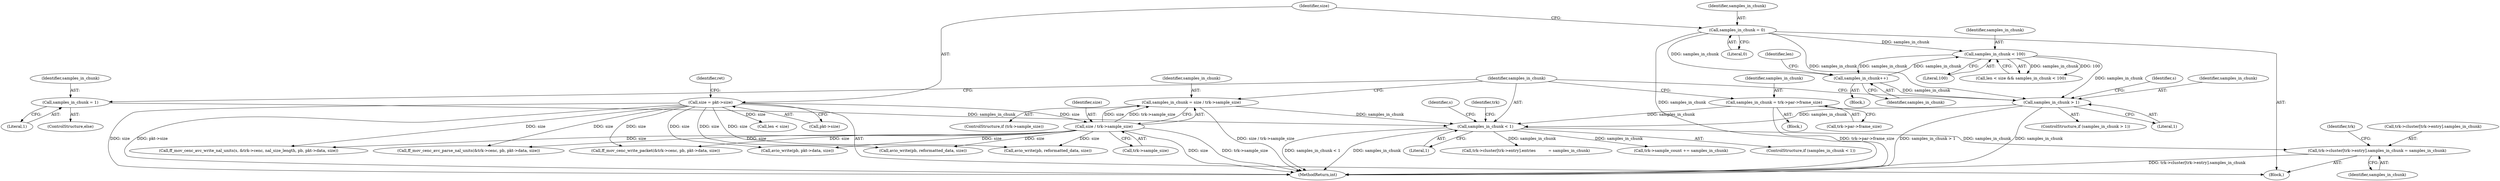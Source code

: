 digraph "0_FFmpeg_3a2d21bc5f97aa0161db3ae731fc2732be6108b8@array" {
"1000857" [label="(Call,trk->cluster[trk->entry].samples_in_chunk = samples_in_chunk)"];
"1000364" [label="(Call,samples_in_chunk < 1)"];
"1000360" [label="(Call,samples_in_chunk = 1)"];
"1000315" [label="(Call,samples_in_chunk > 1)"];
"1000295" [label="(Call,samples_in_chunk < 100)"];
"1000312" [label="(Call,samples_in_chunk++)"];
"1000147" [label="(Call,samples_in_chunk = 0)"];
"1000352" [label="(Call,samples_in_chunk = size / trk->sample_size)"];
"1000354" [label="(Call,size / trk->sample_size)"];
"1000151" [label="(Call,size = pkt->size)"];
"1000340" [label="(Call,samples_in_chunk = trk->par->frame_size)"];
"1000365" [label="(Identifier,samples_in_chunk)"];
"1000369" [label="(Identifier,s)"];
"1000531" [label="(Call,avio_write(pb, reformatted_data, size))"];
"1000320" [label="(Identifier,s)"];
"1000296" [label="(Identifier,samples_in_chunk)"];
"1000354" [label="(Call,size / trk->sample_size)"];
"1000363" [label="(ControlStructure,if (samples_in_chunk < 1))"];
"1000315" [label="(Call,samples_in_chunk > 1)"];
"1000314" [label="(ControlStructure,if (samples_in_chunk > 1))"];
"1000353" [label="(Identifier,samples_in_chunk)"];
"1000348" [label="(ControlStructure,if (trk->sample_size))"];
"1000316" [label="(Identifier,samples_in_chunk)"];
"1000153" [label="(Call,pkt->size)"];
"1001466" [label="(MethodReturn,int)"];
"1000312" [label="(Call,samples_in_chunk++)"];
"1000359" [label="(ControlStructure,else)"];
"1000630" [label="(Call,avio_write(pb, reformatted_data, size))"];
"1000151" [label="(Call,size = pkt->size)"];
"1000317" [label="(Literal,1)"];
"1000857" [label="(Call,trk->cluster[trk->entry].samples_in_chunk = samples_in_chunk)"];
"1000147" [label="(Call,samples_in_chunk = 0)"];
"1000355" [label="(Identifier,size)"];
"1000356" [label="(Call,trk->sample_size)"];
"1000858" [label="(Call,trk->cluster[trk->entry].samples_in_chunk)"];
"1000715" [label="(Call,ff_mov_cenc_avc_write_nal_units(s, &trk->cenc, nal_size_length, pb, pkt->data, size))"];
"1000378" [label="(Identifier,trk)"];
"1000546" [label="(Call,ff_mov_cenc_avc_parse_nal_units(&trk->cenc, pb, pkt->data, size))"];
"1000297" [label="(Literal,100)"];
"1000366" [label="(Literal,1)"];
"1000313" [label="(Identifier,samples_in_chunk)"];
"1000340" [label="(Call,samples_in_chunk = trk->par->frame_size)"];
"1000298" [label="(Block,)"];
"1000149" [label="(Literal,0)"];
"1000731" [label="(Call,ff_mov_cenc_write_packet(&trk->cenc, pb, pkt->data, size))"];
"1000747" [label="(Call,avio_write(pb, pkt->data, size))"];
"1000364" [label="(Call,samples_in_chunk < 1)"];
"1000339" [label="(Block,)"];
"1000152" [label="(Identifier,size)"];
"1000342" [label="(Call,trk->par->frame_size)"];
"1000292" [label="(Call,len < size)"];
"1000341" [label="(Identifier,samples_in_chunk)"];
"1000158" [label="(Identifier,ret)"];
"1000116" [label="(Block,)"];
"1000360" [label="(Call,samples_in_chunk = 1)"];
"1000295" [label="(Call,samples_in_chunk < 100)"];
"1000148" [label="(Identifier,samples_in_chunk)"];
"1000867" [label="(Identifier,samples_in_chunk)"];
"1000352" [label="(Call,samples_in_chunk = size / trk->sample_size)"];
"1000890" [label="(Call,trk->cluster[trk->entry].entries          = samples_in_chunk)"];
"1001425" [label="(Call,trk->sample_count += samples_in_chunk)"];
"1000361" [label="(Identifier,samples_in_chunk)"];
"1000291" [label="(Call,len < size && samples_in_chunk < 100)"];
"1000872" [label="(Identifier,trk)"];
"1000362" [label="(Literal,1)"];
"1000293" [label="(Identifier,len)"];
"1000857" -> "1000116"  [label="AST: "];
"1000857" -> "1000867"  [label="CFG: "];
"1000858" -> "1000857"  [label="AST: "];
"1000867" -> "1000857"  [label="AST: "];
"1000872" -> "1000857"  [label="CFG: "];
"1000857" -> "1001466"  [label="DDG: trk->cluster[trk->entry].samples_in_chunk"];
"1000364" -> "1000857"  [label="DDG: samples_in_chunk"];
"1000364" -> "1000363"  [label="AST: "];
"1000364" -> "1000366"  [label="CFG: "];
"1000365" -> "1000364"  [label="AST: "];
"1000366" -> "1000364"  [label="AST: "];
"1000369" -> "1000364"  [label="CFG: "];
"1000378" -> "1000364"  [label="CFG: "];
"1000364" -> "1001466"  [label="DDG: samples_in_chunk"];
"1000364" -> "1001466"  [label="DDG: samples_in_chunk < 1"];
"1000360" -> "1000364"  [label="DDG: samples_in_chunk"];
"1000315" -> "1000364"  [label="DDG: samples_in_chunk"];
"1000352" -> "1000364"  [label="DDG: samples_in_chunk"];
"1000340" -> "1000364"  [label="DDG: samples_in_chunk"];
"1000364" -> "1000890"  [label="DDG: samples_in_chunk"];
"1000364" -> "1001425"  [label="DDG: samples_in_chunk"];
"1000360" -> "1000359"  [label="AST: "];
"1000360" -> "1000362"  [label="CFG: "];
"1000361" -> "1000360"  [label="AST: "];
"1000362" -> "1000360"  [label="AST: "];
"1000365" -> "1000360"  [label="CFG: "];
"1000315" -> "1000314"  [label="AST: "];
"1000315" -> "1000317"  [label="CFG: "];
"1000316" -> "1000315"  [label="AST: "];
"1000317" -> "1000315"  [label="AST: "];
"1000320" -> "1000315"  [label="CFG: "];
"1000365" -> "1000315"  [label="CFG: "];
"1000315" -> "1001466"  [label="DDG: samples_in_chunk > 1"];
"1000315" -> "1001466"  [label="DDG: samples_in_chunk"];
"1000295" -> "1000315"  [label="DDG: samples_in_chunk"];
"1000312" -> "1000315"  [label="DDG: samples_in_chunk"];
"1000147" -> "1000315"  [label="DDG: samples_in_chunk"];
"1000295" -> "1000291"  [label="AST: "];
"1000295" -> "1000297"  [label="CFG: "];
"1000296" -> "1000295"  [label="AST: "];
"1000297" -> "1000295"  [label="AST: "];
"1000291" -> "1000295"  [label="CFG: "];
"1000295" -> "1000291"  [label="DDG: samples_in_chunk"];
"1000295" -> "1000291"  [label="DDG: 100"];
"1000312" -> "1000295"  [label="DDG: samples_in_chunk"];
"1000147" -> "1000295"  [label="DDG: samples_in_chunk"];
"1000295" -> "1000312"  [label="DDG: samples_in_chunk"];
"1000312" -> "1000298"  [label="AST: "];
"1000312" -> "1000313"  [label="CFG: "];
"1000313" -> "1000312"  [label="AST: "];
"1000293" -> "1000312"  [label="CFG: "];
"1000147" -> "1000312"  [label="DDG: samples_in_chunk"];
"1000147" -> "1000116"  [label="AST: "];
"1000147" -> "1000149"  [label="CFG: "];
"1000148" -> "1000147"  [label="AST: "];
"1000149" -> "1000147"  [label="AST: "];
"1000152" -> "1000147"  [label="CFG: "];
"1000147" -> "1001466"  [label="DDG: samples_in_chunk"];
"1000352" -> "1000348"  [label="AST: "];
"1000352" -> "1000354"  [label="CFG: "];
"1000353" -> "1000352"  [label="AST: "];
"1000354" -> "1000352"  [label="AST: "];
"1000365" -> "1000352"  [label="CFG: "];
"1000352" -> "1001466"  [label="DDG: size / trk->sample_size"];
"1000354" -> "1000352"  [label="DDG: size"];
"1000354" -> "1000352"  [label="DDG: trk->sample_size"];
"1000354" -> "1000356"  [label="CFG: "];
"1000355" -> "1000354"  [label="AST: "];
"1000356" -> "1000354"  [label="AST: "];
"1000354" -> "1001466"  [label="DDG: trk->sample_size"];
"1000354" -> "1001466"  [label="DDG: size"];
"1000151" -> "1000354"  [label="DDG: size"];
"1000354" -> "1000531"  [label="DDG: size"];
"1000354" -> "1000546"  [label="DDG: size"];
"1000354" -> "1000630"  [label="DDG: size"];
"1000354" -> "1000715"  [label="DDG: size"];
"1000354" -> "1000731"  [label="DDG: size"];
"1000354" -> "1000747"  [label="DDG: size"];
"1000151" -> "1000116"  [label="AST: "];
"1000151" -> "1000153"  [label="CFG: "];
"1000152" -> "1000151"  [label="AST: "];
"1000153" -> "1000151"  [label="AST: "];
"1000158" -> "1000151"  [label="CFG: "];
"1000151" -> "1001466"  [label="DDG: size"];
"1000151" -> "1001466"  [label="DDG: pkt->size"];
"1000151" -> "1000292"  [label="DDG: size"];
"1000151" -> "1000531"  [label="DDG: size"];
"1000151" -> "1000546"  [label="DDG: size"];
"1000151" -> "1000630"  [label="DDG: size"];
"1000151" -> "1000715"  [label="DDG: size"];
"1000151" -> "1000731"  [label="DDG: size"];
"1000151" -> "1000747"  [label="DDG: size"];
"1000340" -> "1000339"  [label="AST: "];
"1000340" -> "1000342"  [label="CFG: "];
"1000341" -> "1000340"  [label="AST: "];
"1000342" -> "1000340"  [label="AST: "];
"1000365" -> "1000340"  [label="CFG: "];
"1000340" -> "1001466"  [label="DDG: trk->par->frame_size"];
}
